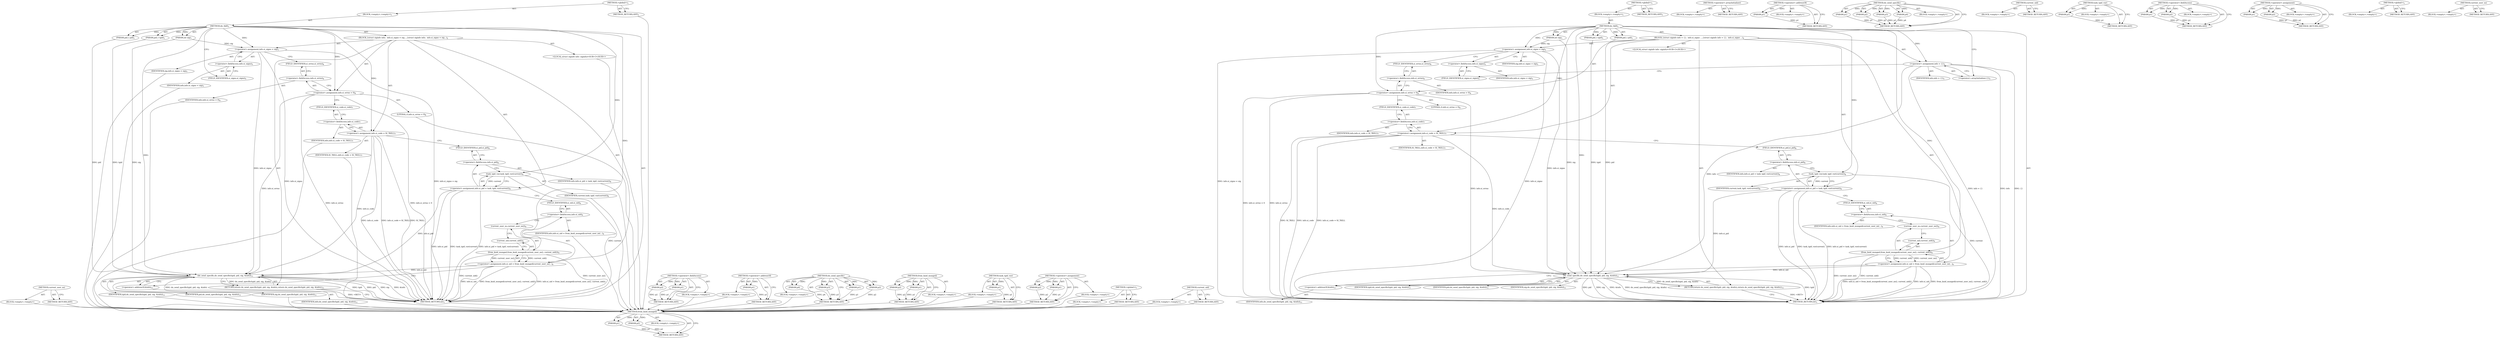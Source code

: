 digraph "current_user_ns" {
vulnerable_89 [label=<(METHOD,current_user_ns)>];
vulnerable_90 [label=<(BLOCK,&lt;empty&gt;,&lt;empty&gt;)>];
vulnerable_91 [label=<(METHOD_RETURN,ANY)>];
vulnerable_6 [label=<(METHOD,&lt;global&gt;)<SUB>1</SUB>>];
vulnerable_7 [label=<(BLOCK,&lt;empty&gt;,&lt;empty&gt;)<SUB>1</SUB>>];
vulnerable_8 [label=<(METHOD,do_tkill)<SUB>1</SUB>>];
vulnerable_9 [label=<(PARAM,pid_t tgid)<SUB>1</SUB>>];
vulnerable_10 [label=<(PARAM,pid_t pid)<SUB>1</SUB>>];
vulnerable_11 [label=<(PARAM,int sig)<SUB>1</SUB>>];
vulnerable_12 [label=<(BLOCK,{
	struct siginfo info;
 
 	info.si_signo = sig...,{
	struct siginfo info;
 
 	info.si_signo = sig...)<SUB>2</SUB>>];
vulnerable_13 [label="<(LOCAL,struct siginfo info: siginfo)<SUB>3</SUB>>"];
vulnerable_14 [label=<(&lt;operator&gt;.assignment,info.si_signo = sig)<SUB>5</SUB>>];
vulnerable_15 [label=<(&lt;operator&gt;.fieldAccess,info.si_signo)<SUB>5</SUB>>];
vulnerable_16 [label=<(IDENTIFIER,info,info.si_signo = sig)<SUB>5</SUB>>];
vulnerable_17 [label=<(FIELD_IDENTIFIER,si_signo,si_signo)<SUB>5</SUB>>];
vulnerable_18 [label=<(IDENTIFIER,sig,info.si_signo = sig)<SUB>5</SUB>>];
vulnerable_19 [label=<(&lt;operator&gt;.assignment,info.si_errno = 0)<SUB>6</SUB>>];
vulnerable_20 [label=<(&lt;operator&gt;.fieldAccess,info.si_errno)<SUB>6</SUB>>];
vulnerable_21 [label=<(IDENTIFIER,info,info.si_errno = 0)<SUB>6</SUB>>];
vulnerable_22 [label=<(FIELD_IDENTIFIER,si_errno,si_errno)<SUB>6</SUB>>];
vulnerable_23 [label=<(LITERAL,0,info.si_errno = 0)<SUB>6</SUB>>];
vulnerable_24 [label=<(&lt;operator&gt;.assignment,info.si_code = SI_TKILL)<SUB>7</SUB>>];
vulnerable_25 [label=<(&lt;operator&gt;.fieldAccess,info.si_code)<SUB>7</SUB>>];
vulnerable_26 [label=<(IDENTIFIER,info,info.si_code = SI_TKILL)<SUB>7</SUB>>];
vulnerable_27 [label=<(FIELD_IDENTIFIER,si_code,si_code)<SUB>7</SUB>>];
vulnerable_28 [label=<(IDENTIFIER,SI_TKILL,info.si_code = SI_TKILL)<SUB>7</SUB>>];
vulnerable_29 [label=<(&lt;operator&gt;.assignment,info.si_pid = task_tgid_vnr(current))<SUB>8</SUB>>];
vulnerable_30 [label=<(&lt;operator&gt;.fieldAccess,info.si_pid)<SUB>8</SUB>>];
vulnerable_31 [label=<(IDENTIFIER,info,info.si_pid = task_tgid_vnr(current))<SUB>8</SUB>>];
vulnerable_32 [label=<(FIELD_IDENTIFIER,si_pid,si_pid)<SUB>8</SUB>>];
vulnerable_33 [label=<(task_tgid_vnr,task_tgid_vnr(current))<SUB>8</SUB>>];
vulnerable_34 [label=<(IDENTIFIER,current,task_tgid_vnr(current))<SUB>8</SUB>>];
vulnerable_35 [label=<(&lt;operator&gt;.assignment,info.si_uid = from_kuid_munged(current_user_ns(...)<SUB>9</SUB>>];
vulnerable_36 [label=<(&lt;operator&gt;.fieldAccess,info.si_uid)<SUB>9</SUB>>];
vulnerable_37 [label=<(IDENTIFIER,info,info.si_uid = from_kuid_munged(current_user_ns(...)<SUB>9</SUB>>];
vulnerable_38 [label=<(FIELD_IDENTIFIER,si_uid,si_uid)<SUB>9</SUB>>];
vulnerable_39 [label=<(from_kuid_munged,from_kuid_munged(current_user_ns(), current_uid()))<SUB>9</SUB>>];
vulnerable_40 [label=<(current_user_ns,current_user_ns())<SUB>9</SUB>>];
vulnerable_41 [label=<(current_uid,current_uid())<SUB>9</SUB>>];
vulnerable_42 [label=<(RETURN,return do_send_specific(tgid, pid, sig, &amp;info);,return do_send_specific(tgid, pid, sig, &amp;info);)<SUB>11</SUB>>];
vulnerable_43 [label=<(do_send_specific,do_send_specific(tgid, pid, sig, &amp;info))<SUB>11</SUB>>];
vulnerable_44 [label=<(IDENTIFIER,tgid,do_send_specific(tgid, pid, sig, &amp;info))<SUB>11</SUB>>];
vulnerable_45 [label=<(IDENTIFIER,pid,do_send_specific(tgid, pid, sig, &amp;info))<SUB>11</SUB>>];
vulnerable_46 [label=<(IDENTIFIER,sig,do_send_specific(tgid, pid, sig, &amp;info))<SUB>11</SUB>>];
vulnerable_47 [label=<(&lt;operator&gt;.addressOf,&amp;info)<SUB>11</SUB>>];
vulnerable_48 [label=<(IDENTIFIER,info,do_send_specific(tgid, pid, sig, &amp;info))<SUB>11</SUB>>];
vulnerable_49 [label=<(METHOD_RETURN,int)<SUB>1</SUB>>];
vulnerable_51 [label=<(METHOD_RETURN,ANY)<SUB>1</SUB>>];
vulnerable_75 [label=<(METHOD,&lt;operator&gt;.fieldAccess)>];
vulnerable_76 [label=<(PARAM,p1)>];
vulnerable_77 [label=<(PARAM,p2)>];
vulnerable_78 [label=<(BLOCK,&lt;empty&gt;,&lt;empty&gt;)>];
vulnerable_79 [label=<(METHOD_RETURN,ANY)>];
vulnerable_102 [label=<(METHOD,&lt;operator&gt;.addressOf)>];
vulnerable_103 [label=<(PARAM,p1)>];
vulnerable_104 [label=<(BLOCK,&lt;empty&gt;,&lt;empty&gt;)>];
vulnerable_105 [label=<(METHOD_RETURN,ANY)>];
vulnerable_95 [label=<(METHOD,do_send_specific)>];
vulnerable_96 [label=<(PARAM,p1)>];
vulnerable_97 [label=<(PARAM,p2)>];
vulnerable_98 [label=<(PARAM,p3)>];
vulnerable_99 [label=<(PARAM,p4)>];
vulnerable_100 [label=<(BLOCK,&lt;empty&gt;,&lt;empty&gt;)>];
vulnerable_101 [label=<(METHOD_RETURN,ANY)>];
vulnerable_84 [label=<(METHOD,from_kuid_munged)>];
vulnerable_85 [label=<(PARAM,p1)>];
vulnerable_86 [label=<(PARAM,p2)>];
vulnerable_87 [label=<(BLOCK,&lt;empty&gt;,&lt;empty&gt;)>];
vulnerable_88 [label=<(METHOD_RETURN,ANY)>];
vulnerable_80 [label=<(METHOD,task_tgid_vnr)>];
vulnerable_81 [label=<(PARAM,p1)>];
vulnerable_82 [label=<(BLOCK,&lt;empty&gt;,&lt;empty&gt;)>];
vulnerable_83 [label=<(METHOD_RETURN,ANY)>];
vulnerable_70 [label=<(METHOD,&lt;operator&gt;.assignment)>];
vulnerable_71 [label=<(PARAM,p1)>];
vulnerable_72 [label=<(PARAM,p2)>];
vulnerable_73 [label=<(BLOCK,&lt;empty&gt;,&lt;empty&gt;)>];
vulnerable_74 [label=<(METHOD_RETURN,ANY)>];
vulnerable_64 [label=<(METHOD,&lt;global&gt;)<SUB>1</SUB>>];
vulnerable_65 [label=<(BLOCK,&lt;empty&gt;,&lt;empty&gt;)>];
vulnerable_66 [label=<(METHOD_RETURN,ANY)>];
vulnerable_92 [label=<(METHOD,current_uid)>];
vulnerable_93 [label=<(BLOCK,&lt;empty&gt;,&lt;empty&gt;)>];
vulnerable_94 [label=<(METHOD_RETURN,ANY)>];
fixed_90 [label=<(METHOD,from_kuid_munged)>];
fixed_91 [label=<(PARAM,p1)>];
fixed_92 [label=<(PARAM,p2)>];
fixed_93 [label=<(BLOCK,&lt;empty&gt;,&lt;empty&gt;)>];
fixed_94 [label=<(METHOD_RETURN,ANY)>];
fixed_6 [label=<(METHOD,&lt;global&gt;)<SUB>1</SUB>>];
fixed_7 [label=<(BLOCK,&lt;empty&gt;,&lt;empty&gt;)<SUB>1</SUB>>];
fixed_8 [label=<(METHOD,do_tkill)<SUB>1</SUB>>];
fixed_9 [label=<(PARAM,pid_t tgid)<SUB>1</SUB>>];
fixed_10 [label=<(PARAM,pid_t pid)<SUB>1</SUB>>];
fixed_11 [label=<(PARAM,int sig)<SUB>1</SUB>>];
fixed_12 [label=<(BLOCK,{
	struct siginfo info = {};
 
 	info.si_signo ...,{
	struct siginfo info = {};
 
 	info.si_signo ...)<SUB>2</SUB>>];
fixed_13 [label="<(LOCAL,struct siginfo info: siginfo)<SUB>3</SUB>>"];
fixed_14 [label=<(&lt;operator&gt;.assignment,info = {})<SUB>3</SUB>>];
fixed_15 [label=<(IDENTIFIER,info,info = {})<SUB>3</SUB>>];
fixed_16 [label=<(&lt;operator&gt;.arrayInitializer,{})<SUB>3</SUB>>];
fixed_17 [label=<(&lt;operator&gt;.assignment,info.si_signo = sig)<SUB>5</SUB>>];
fixed_18 [label=<(&lt;operator&gt;.fieldAccess,info.si_signo)<SUB>5</SUB>>];
fixed_19 [label=<(IDENTIFIER,info,info.si_signo = sig)<SUB>5</SUB>>];
fixed_20 [label=<(FIELD_IDENTIFIER,si_signo,si_signo)<SUB>5</SUB>>];
fixed_21 [label=<(IDENTIFIER,sig,info.si_signo = sig)<SUB>5</SUB>>];
fixed_22 [label=<(&lt;operator&gt;.assignment,info.si_errno = 0)<SUB>6</SUB>>];
fixed_23 [label=<(&lt;operator&gt;.fieldAccess,info.si_errno)<SUB>6</SUB>>];
fixed_24 [label=<(IDENTIFIER,info,info.si_errno = 0)<SUB>6</SUB>>];
fixed_25 [label=<(FIELD_IDENTIFIER,si_errno,si_errno)<SUB>6</SUB>>];
fixed_26 [label=<(LITERAL,0,info.si_errno = 0)<SUB>6</SUB>>];
fixed_27 [label=<(&lt;operator&gt;.assignment,info.si_code = SI_TKILL)<SUB>7</SUB>>];
fixed_28 [label=<(&lt;operator&gt;.fieldAccess,info.si_code)<SUB>7</SUB>>];
fixed_29 [label=<(IDENTIFIER,info,info.si_code = SI_TKILL)<SUB>7</SUB>>];
fixed_30 [label=<(FIELD_IDENTIFIER,si_code,si_code)<SUB>7</SUB>>];
fixed_31 [label=<(IDENTIFIER,SI_TKILL,info.si_code = SI_TKILL)<SUB>7</SUB>>];
fixed_32 [label=<(&lt;operator&gt;.assignment,info.si_pid = task_tgid_vnr(current))<SUB>8</SUB>>];
fixed_33 [label=<(&lt;operator&gt;.fieldAccess,info.si_pid)<SUB>8</SUB>>];
fixed_34 [label=<(IDENTIFIER,info,info.si_pid = task_tgid_vnr(current))<SUB>8</SUB>>];
fixed_35 [label=<(FIELD_IDENTIFIER,si_pid,si_pid)<SUB>8</SUB>>];
fixed_36 [label=<(task_tgid_vnr,task_tgid_vnr(current))<SUB>8</SUB>>];
fixed_37 [label=<(IDENTIFIER,current,task_tgid_vnr(current))<SUB>8</SUB>>];
fixed_38 [label=<(&lt;operator&gt;.assignment,info.si_uid = from_kuid_munged(current_user_ns(...)<SUB>9</SUB>>];
fixed_39 [label=<(&lt;operator&gt;.fieldAccess,info.si_uid)<SUB>9</SUB>>];
fixed_40 [label=<(IDENTIFIER,info,info.si_uid = from_kuid_munged(current_user_ns(...)<SUB>9</SUB>>];
fixed_41 [label=<(FIELD_IDENTIFIER,si_uid,si_uid)<SUB>9</SUB>>];
fixed_42 [label=<(from_kuid_munged,from_kuid_munged(current_user_ns(), current_uid()))<SUB>9</SUB>>];
fixed_43 [label=<(current_user_ns,current_user_ns())<SUB>9</SUB>>];
fixed_44 [label=<(current_uid,current_uid())<SUB>9</SUB>>];
fixed_45 [label=<(RETURN,return do_send_specific(tgid, pid, sig, &amp;info);,return do_send_specific(tgid, pid, sig, &amp;info);)<SUB>11</SUB>>];
fixed_46 [label=<(do_send_specific,do_send_specific(tgid, pid, sig, &amp;info))<SUB>11</SUB>>];
fixed_47 [label=<(IDENTIFIER,tgid,do_send_specific(tgid, pid, sig, &amp;info))<SUB>11</SUB>>];
fixed_48 [label=<(IDENTIFIER,pid,do_send_specific(tgid, pid, sig, &amp;info))<SUB>11</SUB>>];
fixed_49 [label=<(IDENTIFIER,sig,do_send_specific(tgid, pid, sig, &amp;info))<SUB>11</SUB>>];
fixed_50 [label=<(&lt;operator&gt;.addressOf,&amp;info)<SUB>11</SUB>>];
fixed_51 [label=<(IDENTIFIER,info,do_send_specific(tgid, pid, sig, &amp;info))<SUB>11</SUB>>];
fixed_52 [label=<(METHOD_RETURN,int)<SUB>1</SUB>>];
fixed_54 [label=<(METHOD_RETURN,ANY)<SUB>1</SUB>>];
fixed_78 [label=<(METHOD,&lt;operator&gt;.arrayInitializer)>];
fixed_79 [label=<(BLOCK,&lt;empty&gt;,&lt;empty&gt;)>];
fixed_80 [label=<(METHOD_RETURN,ANY)>];
fixed_108 [label=<(METHOD,&lt;operator&gt;.addressOf)>];
fixed_109 [label=<(PARAM,p1)>];
fixed_110 [label=<(BLOCK,&lt;empty&gt;,&lt;empty&gt;)>];
fixed_111 [label=<(METHOD_RETURN,ANY)>];
fixed_101 [label=<(METHOD,do_send_specific)>];
fixed_102 [label=<(PARAM,p1)>];
fixed_103 [label=<(PARAM,p2)>];
fixed_104 [label=<(PARAM,p3)>];
fixed_105 [label=<(PARAM,p4)>];
fixed_106 [label=<(BLOCK,&lt;empty&gt;,&lt;empty&gt;)>];
fixed_107 [label=<(METHOD_RETURN,ANY)>];
fixed_98 [label=<(METHOD,current_uid)>];
fixed_99 [label=<(BLOCK,&lt;empty&gt;,&lt;empty&gt;)>];
fixed_100 [label=<(METHOD_RETURN,ANY)>];
fixed_86 [label=<(METHOD,task_tgid_vnr)>];
fixed_87 [label=<(PARAM,p1)>];
fixed_88 [label=<(BLOCK,&lt;empty&gt;,&lt;empty&gt;)>];
fixed_89 [label=<(METHOD_RETURN,ANY)>];
fixed_81 [label=<(METHOD,&lt;operator&gt;.fieldAccess)>];
fixed_82 [label=<(PARAM,p1)>];
fixed_83 [label=<(PARAM,p2)>];
fixed_84 [label=<(BLOCK,&lt;empty&gt;,&lt;empty&gt;)>];
fixed_85 [label=<(METHOD_RETURN,ANY)>];
fixed_73 [label=<(METHOD,&lt;operator&gt;.assignment)>];
fixed_74 [label=<(PARAM,p1)>];
fixed_75 [label=<(PARAM,p2)>];
fixed_76 [label=<(BLOCK,&lt;empty&gt;,&lt;empty&gt;)>];
fixed_77 [label=<(METHOD_RETURN,ANY)>];
fixed_67 [label=<(METHOD,&lt;global&gt;)<SUB>1</SUB>>];
fixed_68 [label=<(BLOCK,&lt;empty&gt;,&lt;empty&gt;)>];
fixed_69 [label=<(METHOD_RETURN,ANY)>];
fixed_95 [label=<(METHOD,current_user_ns)>];
fixed_96 [label=<(BLOCK,&lt;empty&gt;,&lt;empty&gt;)>];
fixed_97 [label=<(METHOD_RETURN,ANY)>];
vulnerable_89 -> vulnerable_90  [key=0, label="AST: "];
vulnerable_89 -> vulnerable_91  [key=0, label="AST: "];
vulnerable_89 -> vulnerable_91  [key=1, label="CFG: "];
vulnerable_90 -> fixed_90  [key=0];
vulnerable_91 -> fixed_90  [key=0];
vulnerable_6 -> vulnerable_7  [key=0, label="AST: "];
vulnerable_6 -> vulnerable_51  [key=0, label="AST: "];
vulnerable_6 -> vulnerable_51  [key=1, label="CFG: "];
vulnerable_7 -> vulnerable_8  [key=0, label="AST: "];
vulnerable_8 -> vulnerable_9  [key=0, label="AST: "];
vulnerable_8 -> vulnerable_9  [key=1, label="DDG: "];
vulnerable_8 -> vulnerable_10  [key=0, label="AST: "];
vulnerable_8 -> vulnerable_10  [key=1, label="DDG: "];
vulnerable_8 -> vulnerable_11  [key=0, label="AST: "];
vulnerable_8 -> vulnerable_11  [key=1, label="DDG: "];
vulnerable_8 -> vulnerable_12  [key=0, label="AST: "];
vulnerable_8 -> vulnerable_49  [key=0, label="AST: "];
vulnerable_8 -> vulnerable_17  [key=0, label="CFG: "];
vulnerable_8 -> vulnerable_14  [key=0, label="DDG: "];
vulnerable_8 -> vulnerable_19  [key=0, label="DDG: "];
vulnerable_8 -> vulnerable_24  [key=0, label="DDG: "];
vulnerable_8 -> vulnerable_33  [key=0, label="DDG: "];
vulnerable_8 -> vulnerable_39  [key=0, label="DDG: "];
vulnerable_8 -> vulnerable_43  [key=0, label="DDG: "];
vulnerable_9 -> vulnerable_43  [key=0, label="DDG: tgid"];
vulnerable_10 -> vulnerable_43  [key=0, label="DDG: pid"];
vulnerable_11 -> vulnerable_14  [key=0, label="DDG: sig"];
vulnerable_11 -> vulnerable_43  [key=0, label="DDG: sig"];
vulnerable_12 -> vulnerable_13  [key=0, label="AST: "];
vulnerable_12 -> vulnerable_14  [key=0, label="AST: "];
vulnerable_12 -> vulnerable_19  [key=0, label="AST: "];
vulnerable_12 -> vulnerable_24  [key=0, label="AST: "];
vulnerable_12 -> vulnerable_29  [key=0, label="AST: "];
vulnerable_12 -> vulnerable_35  [key=0, label="AST: "];
vulnerable_12 -> vulnerable_42  [key=0, label="AST: "];
vulnerable_13 -> fixed_90  [key=0];
vulnerable_14 -> vulnerable_15  [key=0, label="AST: "];
vulnerable_14 -> vulnerable_18  [key=0, label="AST: "];
vulnerable_14 -> vulnerable_22  [key=0, label="CFG: "];
vulnerable_14 -> vulnerable_49  [key=0, label="DDG: info.si_signo"];
vulnerable_14 -> vulnerable_49  [key=1, label="DDG: info.si_signo = sig"];
vulnerable_14 -> vulnerable_43  [key=0, label="DDG: info.si_signo"];
vulnerable_15 -> vulnerable_16  [key=0, label="AST: "];
vulnerable_15 -> vulnerable_17  [key=0, label="AST: "];
vulnerable_15 -> vulnerable_14  [key=0, label="CFG: "];
vulnerable_16 -> fixed_90  [key=0];
vulnerable_17 -> vulnerable_15  [key=0, label="CFG: "];
vulnerable_18 -> fixed_90  [key=0];
vulnerable_19 -> vulnerable_20  [key=0, label="AST: "];
vulnerable_19 -> vulnerable_23  [key=0, label="AST: "];
vulnerable_19 -> vulnerable_27  [key=0, label="CFG: "];
vulnerable_19 -> vulnerable_49  [key=0, label="DDG: info.si_errno"];
vulnerable_19 -> vulnerable_49  [key=1, label="DDG: info.si_errno = 0"];
vulnerable_19 -> vulnerable_43  [key=0, label="DDG: info.si_errno"];
vulnerable_20 -> vulnerable_21  [key=0, label="AST: "];
vulnerable_20 -> vulnerable_22  [key=0, label="AST: "];
vulnerable_20 -> vulnerable_19  [key=0, label="CFG: "];
vulnerable_21 -> fixed_90  [key=0];
vulnerable_22 -> vulnerable_20  [key=0, label="CFG: "];
vulnerable_23 -> fixed_90  [key=0];
vulnerable_24 -> vulnerable_25  [key=0, label="AST: "];
vulnerable_24 -> vulnerable_28  [key=0, label="AST: "];
vulnerable_24 -> vulnerable_32  [key=0, label="CFG: "];
vulnerable_24 -> vulnerable_49  [key=0, label="DDG: info.si_code"];
vulnerable_24 -> vulnerable_49  [key=1, label="DDG: info.si_code = SI_TKILL"];
vulnerable_24 -> vulnerable_49  [key=2, label="DDG: SI_TKILL"];
vulnerable_24 -> vulnerable_43  [key=0, label="DDG: info.si_code"];
vulnerable_25 -> vulnerable_26  [key=0, label="AST: "];
vulnerable_25 -> vulnerable_27  [key=0, label="AST: "];
vulnerable_25 -> vulnerable_24  [key=0, label="CFG: "];
vulnerable_26 -> fixed_90  [key=0];
vulnerable_27 -> vulnerable_25  [key=0, label="CFG: "];
vulnerable_28 -> fixed_90  [key=0];
vulnerable_29 -> vulnerable_30  [key=0, label="AST: "];
vulnerable_29 -> vulnerable_33  [key=0, label="AST: "];
vulnerable_29 -> vulnerable_38  [key=0, label="CFG: "];
vulnerable_29 -> vulnerable_49  [key=0, label="DDG: info.si_pid"];
vulnerable_29 -> vulnerable_49  [key=1, label="DDG: task_tgid_vnr(current)"];
vulnerable_29 -> vulnerable_49  [key=2, label="DDG: info.si_pid = task_tgid_vnr(current)"];
vulnerable_29 -> vulnerable_43  [key=0, label="DDG: info.si_pid"];
vulnerable_30 -> vulnerable_31  [key=0, label="AST: "];
vulnerable_30 -> vulnerable_32  [key=0, label="AST: "];
vulnerable_30 -> vulnerable_33  [key=0, label="CFG: "];
vulnerable_31 -> fixed_90  [key=0];
vulnerable_32 -> vulnerable_30  [key=0, label="CFG: "];
vulnerable_33 -> vulnerable_34  [key=0, label="AST: "];
vulnerable_33 -> vulnerable_29  [key=0, label="CFG: "];
vulnerable_33 -> vulnerable_29  [key=1, label="DDG: current"];
vulnerable_33 -> vulnerable_49  [key=0, label="DDG: current"];
vulnerable_34 -> fixed_90  [key=0];
vulnerable_35 -> vulnerable_36  [key=0, label="AST: "];
vulnerable_35 -> vulnerable_39  [key=0, label="AST: "];
vulnerable_35 -> vulnerable_47  [key=0, label="CFG: "];
vulnerable_35 -> vulnerable_49  [key=0, label="DDG: info.si_uid"];
vulnerable_35 -> vulnerable_49  [key=1, label="DDG: from_kuid_munged(current_user_ns(), current_uid())"];
vulnerable_35 -> vulnerable_49  [key=2, label="DDG: info.si_uid = from_kuid_munged(current_user_ns(), current_uid())"];
vulnerable_35 -> vulnerable_43  [key=0, label="DDG: info.si_uid"];
vulnerable_36 -> vulnerable_37  [key=0, label="AST: "];
vulnerable_36 -> vulnerable_38  [key=0, label="AST: "];
vulnerable_36 -> vulnerable_40  [key=0, label="CFG: "];
vulnerable_37 -> fixed_90  [key=0];
vulnerable_38 -> vulnerable_36  [key=0, label="CFG: "];
vulnerable_39 -> vulnerable_40  [key=0, label="AST: "];
vulnerable_39 -> vulnerable_41  [key=0, label="AST: "];
vulnerable_39 -> vulnerable_35  [key=0, label="CFG: "];
vulnerable_39 -> vulnerable_35  [key=1, label="DDG: current_user_ns()"];
vulnerable_39 -> vulnerable_35  [key=2, label="DDG: current_uid()"];
vulnerable_39 -> vulnerable_49  [key=0, label="DDG: current_user_ns()"];
vulnerable_39 -> vulnerable_49  [key=1, label="DDG: current_uid()"];
vulnerable_40 -> vulnerable_41  [key=0, label="CFG: "];
vulnerable_41 -> vulnerable_39  [key=0, label="CFG: "];
vulnerable_42 -> vulnerable_43  [key=0, label="AST: "];
vulnerable_42 -> vulnerable_49  [key=0, label="CFG: "];
vulnerable_42 -> vulnerable_49  [key=1, label="DDG: &lt;RET&gt;"];
vulnerable_43 -> vulnerable_44  [key=0, label="AST: "];
vulnerable_43 -> vulnerable_45  [key=0, label="AST: "];
vulnerable_43 -> vulnerable_46  [key=0, label="AST: "];
vulnerable_43 -> vulnerable_47  [key=0, label="AST: "];
vulnerable_43 -> vulnerable_42  [key=0, label="CFG: "];
vulnerable_43 -> vulnerable_42  [key=1, label="DDG: do_send_specific(tgid, pid, sig, &amp;info)"];
vulnerable_43 -> vulnerable_49  [key=0, label="DDG: tgid"];
vulnerable_43 -> vulnerable_49  [key=1, label="DDG: pid"];
vulnerable_43 -> vulnerable_49  [key=2, label="DDG: sig"];
vulnerable_43 -> vulnerable_49  [key=3, label="DDG: &amp;info"];
vulnerable_43 -> vulnerable_49  [key=4, label="DDG: do_send_specific(tgid, pid, sig, &amp;info)"];
vulnerable_44 -> fixed_90  [key=0];
vulnerable_45 -> fixed_90  [key=0];
vulnerable_46 -> fixed_90  [key=0];
vulnerable_47 -> vulnerable_48  [key=0, label="AST: "];
vulnerable_47 -> vulnerable_43  [key=0, label="CFG: "];
vulnerable_48 -> fixed_90  [key=0];
vulnerable_49 -> fixed_90  [key=0];
vulnerable_51 -> fixed_90  [key=0];
vulnerable_75 -> vulnerable_76  [key=0, label="AST: "];
vulnerable_75 -> vulnerable_76  [key=1, label="DDG: "];
vulnerable_75 -> vulnerable_78  [key=0, label="AST: "];
vulnerable_75 -> vulnerable_77  [key=0, label="AST: "];
vulnerable_75 -> vulnerable_77  [key=1, label="DDG: "];
vulnerable_75 -> vulnerable_79  [key=0, label="AST: "];
vulnerable_75 -> vulnerable_79  [key=1, label="CFG: "];
vulnerable_76 -> vulnerable_79  [key=0, label="DDG: p1"];
vulnerable_77 -> vulnerable_79  [key=0, label="DDG: p2"];
vulnerable_78 -> fixed_90  [key=0];
vulnerable_79 -> fixed_90  [key=0];
vulnerable_102 -> vulnerable_103  [key=0, label="AST: "];
vulnerable_102 -> vulnerable_103  [key=1, label="DDG: "];
vulnerable_102 -> vulnerable_104  [key=0, label="AST: "];
vulnerable_102 -> vulnerable_105  [key=0, label="AST: "];
vulnerable_102 -> vulnerable_105  [key=1, label="CFG: "];
vulnerable_103 -> vulnerable_105  [key=0, label="DDG: p1"];
vulnerable_104 -> fixed_90  [key=0];
vulnerable_105 -> fixed_90  [key=0];
vulnerable_95 -> vulnerable_96  [key=0, label="AST: "];
vulnerable_95 -> vulnerable_96  [key=1, label="DDG: "];
vulnerable_95 -> vulnerable_100  [key=0, label="AST: "];
vulnerable_95 -> vulnerable_97  [key=0, label="AST: "];
vulnerable_95 -> vulnerable_97  [key=1, label="DDG: "];
vulnerable_95 -> vulnerable_101  [key=0, label="AST: "];
vulnerable_95 -> vulnerable_101  [key=1, label="CFG: "];
vulnerable_95 -> vulnerable_98  [key=0, label="AST: "];
vulnerable_95 -> vulnerable_98  [key=1, label="DDG: "];
vulnerable_95 -> vulnerable_99  [key=0, label="AST: "];
vulnerable_95 -> vulnerable_99  [key=1, label="DDG: "];
vulnerable_96 -> vulnerable_101  [key=0, label="DDG: p1"];
vulnerable_97 -> vulnerable_101  [key=0, label="DDG: p2"];
vulnerable_98 -> vulnerable_101  [key=0, label="DDG: p3"];
vulnerable_99 -> vulnerable_101  [key=0, label="DDG: p4"];
vulnerable_100 -> fixed_90  [key=0];
vulnerable_101 -> fixed_90  [key=0];
vulnerable_84 -> vulnerable_85  [key=0, label="AST: "];
vulnerable_84 -> vulnerable_85  [key=1, label="DDG: "];
vulnerable_84 -> vulnerable_87  [key=0, label="AST: "];
vulnerable_84 -> vulnerable_86  [key=0, label="AST: "];
vulnerable_84 -> vulnerable_86  [key=1, label="DDG: "];
vulnerable_84 -> vulnerable_88  [key=0, label="AST: "];
vulnerable_84 -> vulnerable_88  [key=1, label="CFG: "];
vulnerable_85 -> vulnerable_88  [key=0, label="DDG: p1"];
vulnerable_86 -> vulnerable_88  [key=0, label="DDG: p2"];
vulnerable_87 -> fixed_90  [key=0];
vulnerable_88 -> fixed_90  [key=0];
vulnerable_80 -> vulnerable_81  [key=0, label="AST: "];
vulnerable_80 -> vulnerable_81  [key=1, label="DDG: "];
vulnerable_80 -> vulnerable_82  [key=0, label="AST: "];
vulnerable_80 -> vulnerable_83  [key=0, label="AST: "];
vulnerable_80 -> vulnerable_83  [key=1, label="CFG: "];
vulnerable_81 -> vulnerable_83  [key=0, label="DDG: p1"];
vulnerable_82 -> fixed_90  [key=0];
vulnerable_83 -> fixed_90  [key=0];
vulnerable_70 -> vulnerable_71  [key=0, label="AST: "];
vulnerable_70 -> vulnerable_71  [key=1, label="DDG: "];
vulnerable_70 -> vulnerable_73  [key=0, label="AST: "];
vulnerable_70 -> vulnerable_72  [key=0, label="AST: "];
vulnerable_70 -> vulnerable_72  [key=1, label="DDG: "];
vulnerable_70 -> vulnerable_74  [key=0, label="AST: "];
vulnerable_70 -> vulnerable_74  [key=1, label="CFG: "];
vulnerable_71 -> vulnerable_74  [key=0, label="DDG: p1"];
vulnerable_72 -> vulnerable_74  [key=0, label="DDG: p2"];
vulnerable_73 -> fixed_90  [key=0];
vulnerable_74 -> fixed_90  [key=0];
vulnerable_64 -> vulnerable_65  [key=0, label="AST: "];
vulnerable_64 -> vulnerable_66  [key=0, label="AST: "];
vulnerable_64 -> vulnerable_66  [key=1, label="CFG: "];
vulnerable_65 -> fixed_90  [key=0];
vulnerable_66 -> fixed_90  [key=0];
vulnerable_92 -> vulnerable_93  [key=0, label="AST: "];
vulnerable_92 -> vulnerable_94  [key=0, label="AST: "];
vulnerable_92 -> vulnerable_94  [key=1, label="CFG: "];
vulnerable_93 -> fixed_90  [key=0];
vulnerable_94 -> fixed_90  [key=0];
fixed_90 -> fixed_91  [key=0, label="AST: "];
fixed_90 -> fixed_91  [key=1, label="DDG: "];
fixed_90 -> fixed_93  [key=0, label="AST: "];
fixed_90 -> fixed_92  [key=0, label="AST: "];
fixed_90 -> fixed_92  [key=1, label="DDG: "];
fixed_90 -> fixed_94  [key=0, label="AST: "];
fixed_90 -> fixed_94  [key=1, label="CFG: "];
fixed_91 -> fixed_94  [key=0, label="DDG: p1"];
fixed_92 -> fixed_94  [key=0, label="DDG: p2"];
fixed_6 -> fixed_7  [key=0, label="AST: "];
fixed_6 -> fixed_54  [key=0, label="AST: "];
fixed_6 -> fixed_54  [key=1, label="CFG: "];
fixed_7 -> fixed_8  [key=0, label="AST: "];
fixed_8 -> fixed_9  [key=0, label="AST: "];
fixed_8 -> fixed_9  [key=1, label="DDG: "];
fixed_8 -> fixed_10  [key=0, label="AST: "];
fixed_8 -> fixed_10  [key=1, label="DDG: "];
fixed_8 -> fixed_11  [key=0, label="AST: "];
fixed_8 -> fixed_11  [key=1, label="DDG: "];
fixed_8 -> fixed_12  [key=0, label="AST: "];
fixed_8 -> fixed_52  [key=0, label="AST: "];
fixed_8 -> fixed_16  [key=0, label="CFG: "];
fixed_8 -> fixed_14  [key=0, label="DDG: "];
fixed_8 -> fixed_17  [key=0, label="DDG: "];
fixed_8 -> fixed_22  [key=0, label="DDG: "];
fixed_8 -> fixed_27  [key=0, label="DDG: "];
fixed_8 -> fixed_36  [key=0, label="DDG: "];
fixed_8 -> fixed_42  [key=0, label="DDG: "];
fixed_8 -> fixed_46  [key=0, label="DDG: "];
fixed_9 -> fixed_46  [key=0, label="DDG: tgid"];
fixed_10 -> fixed_46  [key=0, label="DDG: pid"];
fixed_11 -> fixed_17  [key=0, label="DDG: sig"];
fixed_11 -> fixed_46  [key=0, label="DDG: sig"];
fixed_12 -> fixed_13  [key=0, label="AST: "];
fixed_12 -> fixed_14  [key=0, label="AST: "];
fixed_12 -> fixed_17  [key=0, label="AST: "];
fixed_12 -> fixed_22  [key=0, label="AST: "];
fixed_12 -> fixed_27  [key=0, label="AST: "];
fixed_12 -> fixed_32  [key=0, label="AST: "];
fixed_12 -> fixed_38  [key=0, label="AST: "];
fixed_12 -> fixed_45  [key=0, label="AST: "];
fixed_14 -> fixed_15  [key=0, label="AST: "];
fixed_14 -> fixed_16  [key=0, label="AST: "];
fixed_14 -> fixed_20  [key=0, label="CFG: "];
fixed_14 -> fixed_52  [key=0, label="DDG: info"];
fixed_14 -> fixed_52  [key=1, label="DDG: {}"];
fixed_14 -> fixed_52  [key=2, label="DDG: info = {}"];
fixed_14 -> fixed_46  [key=0, label="DDG: info"];
fixed_16 -> fixed_14  [key=0, label="CFG: "];
fixed_17 -> fixed_18  [key=0, label="AST: "];
fixed_17 -> fixed_21  [key=0, label="AST: "];
fixed_17 -> fixed_25  [key=0, label="CFG: "];
fixed_17 -> fixed_52  [key=0, label="DDG: info.si_signo"];
fixed_17 -> fixed_52  [key=1, label="DDG: info.si_signo = sig"];
fixed_17 -> fixed_46  [key=0, label="DDG: info.si_signo"];
fixed_18 -> fixed_19  [key=0, label="AST: "];
fixed_18 -> fixed_20  [key=0, label="AST: "];
fixed_18 -> fixed_17  [key=0, label="CFG: "];
fixed_20 -> fixed_18  [key=0, label="CFG: "];
fixed_22 -> fixed_23  [key=0, label="AST: "];
fixed_22 -> fixed_26  [key=0, label="AST: "];
fixed_22 -> fixed_30  [key=0, label="CFG: "];
fixed_22 -> fixed_52  [key=0, label="DDG: info.si_errno"];
fixed_22 -> fixed_52  [key=1, label="DDG: info.si_errno = 0"];
fixed_22 -> fixed_46  [key=0, label="DDG: info.si_errno"];
fixed_23 -> fixed_24  [key=0, label="AST: "];
fixed_23 -> fixed_25  [key=0, label="AST: "];
fixed_23 -> fixed_22  [key=0, label="CFG: "];
fixed_25 -> fixed_23  [key=0, label="CFG: "];
fixed_27 -> fixed_28  [key=0, label="AST: "];
fixed_27 -> fixed_31  [key=0, label="AST: "];
fixed_27 -> fixed_35  [key=0, label="CFG: "];
fixed_27 -> fixed_52  [key=0, label="DDG: info.si_code"];
fixed_27 -> fixed_52  [key=1, label="DDG: info.si_code = SI_TKILL"];
fixed_27 -> fixed_52  [key=2, label="DDG: SI_TKILL"];
fixed_27 -> fixed_46  [key=0, label="DDG: info.si_code"];
fixed_28 -> fixed_29  [key=0, label="AST: "];
fixed_28 -> fixed_30  [key=0, label="AST: "];
fixed_28 -> fixed_27  [key=0, label="CFG: "];
fixed_30 -> fixed_28  [key=0, label="CFG: "];
fixed_32 -> fixed_33  [key=0, label="AST: "];
fixed_32 -> fixed_36  [key=0, label="AST: "];
fixed_32 -> fixed_41  [key=0, label="CFG: "];
fixed_32 -> fixed_52  [key=0, label="DDG: info.si_pid"];
fixed_32 -> fixed_52  [key=1, label="DDG: task_tgid_vnr(current)"];
fixed_32 -> fixed_52  [key=2, label="DDG: info.si_pid = task_tgid_vnr(current)"];
fixed_32 -> fixed_46  [key=0, label="DDG: info.si_pid"];
fixed_33 -> fixed_34  [key=0, label="AST: "];
fixed_33 -> fixed_35  [key=0, label="AST: "];
fixed_33 -> fixed_36  [key=0, label="CFG: "];
fixed_35 -> fixed_33  [key=0, label="CFG: "];
fixed_36 -> fixed_37  [key=0, label="AST: "];
fixed_36 -> fixed_32  [key=0, label="CFG: "];
fixed_36 -> fixed_32  [key=1, label="DDG: current"];
fixed_36 -> fixed_52  [key=0, label="DDG: current"];
fixed_38 -> fixed_39  [key=0, label="AST: "];
fixed_38 -> fixed_42  [key=0, label="AST: "];
fixed_38 -> fixed_50  [key=0, label="CFG: "];
fixed_38 -> fixed_52  [key=0, label="DDG: info.si_uid"];
fixed_38 -> fixed_52  [key=1, label="DDG: from_kuid_munged(current_user_ns(), current_uid())"];
fixed_38 -> fixed_52  [key=2, label="DDG: info.si_uid = from_kuid_munged(current_user_ns(), current_uid())"];
fixed_38 -> fixed_46  [key=0, label="DDG: info.si_uid"];
fixed_39 -> fixed_40  [key=0, label="AST: "];
fixed_39 -> fixed_41  [key=0, label="AST: "];
fixed_39 -> fixed_43  [key=0, label="CFG: "];
fixed_41 -> fixed_39  [key=0, label="CFG: "];
fixed_42 -> fixed_43  [key=0, label="AST: "];
fixed_42 -> fixed_44  [key=0, label="AST: "];
fixed_42 -> fixed_38  [key=0, label="CFG: "];
fixed_42 -> fixed_38  [key=1, label="DDG: current_user_ns()"];
fixed_42 -> fixed_38  [key=2, label="DDG: current_uid()"];
fixed_42 -> fixed_52  [key=0, label="DDG: current_user_ns()"];
fixed_42 -> fixed_52  [key=1, label="DDG: current_uid()"];
fixed_43 -> fixed_44  [key=0, label="CFG: "];
fixed_44 -> fixed_42  [key=0, label="CFG: "];
fixed_45 -> fixed_46  [key=0, label="AST: "];
fixed_45 -> fixed_52  [key=0, label="CFG: "];
fixed_45 -> fixed_52  [key=1, label="DDG: &lt;RET&gt;"];
fixed_46 -> fixed_47  [key=0, label="AST: "];
fixed_46 -> fixed_48  [key=0, label="AST: "];
fixed_46 -> fixed_49  [key=0, label="AST: "];
fixed_46 -> fixed_50  [key=0, label="AST: "];
fixed_46 -> fixed_45  [key=0, label="CFG: "];
fixed_46 -> fixed_45  [key=1, label="DDG: do_send_specific(tgid, pid, sig, &amp;info)"];
fixed_46 -> fixed_52  [key=0, label="DDG: tgid"];
fixed_46 -> fixed_52  [key=1, label="DDG: pid"];
fixed_46 -> fixed_52  [key=2, label="DDG: sig"];
fixed_46 -> fixed_52  [key=3, label="DDG: &amp;info"];
fixed_46 -> fixed_52  [key=4, label="DDG: do_send_specific(tgid, pid, sig, &amp;info)"];
fixed_50 -> fixed_51  [key=0, label="AST: "];
fixed_50 -> fixed_46  [key=0, label="CFG: "];
fixed_78 -> fixed_79  [key=0, label="AST: "];
fixed_78 -> fixed_80  [key=0, label="AST: "];
fixed_78 -> fixed_80  [key=1, label="CFG: "];
fixed_108 -> fixed_109  [key=0, label="AST: "];
fixed_108 -> fixed_109  [key=1, label="DDG: "];
fixed_108 -> fixed_110  [key=0, label="AST: "];
fixed_108 -> fixed_111  [key=0, label="AST: "];
fixed_108 -> fixed_111  [key=1, label="CFG: "];
fixed_109 -> fixed_111  [key=0, label="DDG: p1"];
fixed_101 -> fixed_102  [key=0, label="AST: "];
fixed_101 -> fixed_102  [key=1, label="DDG: "];
fixed_101 -> fixed_106  [key=0, label="AST: "];
fixed_101 -> fixed_103  [key=0, label="AST: "];
fixed_101 -> fixed_103  [key=1, label="DDG: "];
fixed_101 -> fixed_107  [key=0, label="AST: "];
fixed_101 -> fixed_107  [key=1, label="CFG: "];
fixed_101 -> fixed_104  [key=0, label="AST: "];
fixed_101 -> fixed_104  [key=1, label="DDG: "];
fixed_101 -> fixed_105  [key=0, label="AST: "];
fixed_101 -> fixed_105  [key=1, label="DDG: "];
fixed_102 -> fixed_107  [key=0, label="DDG: p1"];
fixed_103 -> fixed_107  [key=0, label="DDG: p2"];
fixed_104 -> fixed_107  [key=0, label="DDG: p3"];
fixed_105 -> fixed_107  [key=0, label="DDG: p4"];
fixed_98 -> fixed_99  [key=0, label="AST: "];
fixed_98 -> fixed_100  [key=0, label="AST: "];
fixed_98 -> fixed_100  [key=1, label="CFG: "];
fixed_86 -> fixed_87  [key=0, label="AST: "];
fixed_86 -> fixed_87  [key=1, label="DDG: "];
fixed_86 -> fixed_88  [key=0, label="AST: "];
fixed_86 -> fixed_89  [key=0, label="AST: "];
fixed_86 -> fixed_89  [key=1, label="CFG: "];
fixed_87 -> fixed_89  [key=0, label="DDG: p1"];
fixed_81 -> fixed_82  [key=0, label="AST: "];
fixed_81 -> fixed_82  [key=1, label="DDG: "];
fixed_81 -> fixed_84  [key=0, label="AST: "];
fixed_81 -> fixed_83  [key=0, label="AST: "];
fixed_81 -> fixed_83  [key=1, label="DDG: "];
fixed_81 -> fixed_85  [key=0, label="AST: "];
fixed_81 -> fixed_85  [key=1, label="CFG: "];
fixed_82 -> fixed_85  [key=0, label="DDG: p1"];
fixed_83 -> fixed_85  [key=0, label="DDG: p2"];
fixed_73 -> fixed_74  [key=0, label="AST: "];
fixed_73 -> fixed_74  [key=1, label="DDG: "];
fixed_73 -> fixed_76  [key=0, label="AST: "];
fixed_73 -> fixed_75  [key=0, label="AST: "];
fixed_73 -> fixed_75  [key=1, label="DDG: "];
fixed_73 -> fixed_77  [key=0, label="AST: "];
fixed_73 -> fixed_77  [key=1, label="CFG: "];
fixed_74 -> fixed_77  [key=0, label="DDG: p1"];
fixed_75 -> fixed_77  [key=0, label="DDG: p2"];
fixed_67 -> fixed_68  [key=0, label="AST: "];
fixed_67 -> fixed_69  [key=0, label="AST: "];
fixed_67 -> fixed_69  [key=1, label="CFG: "];
fixed_95 -> fixed_96  [key=0, label="AST: "];
fixed_95 -> fixed_97  [key=0, label="AST: "];
fixed_95 -> fixed_97  [key=1, label="CFG: "];
}
